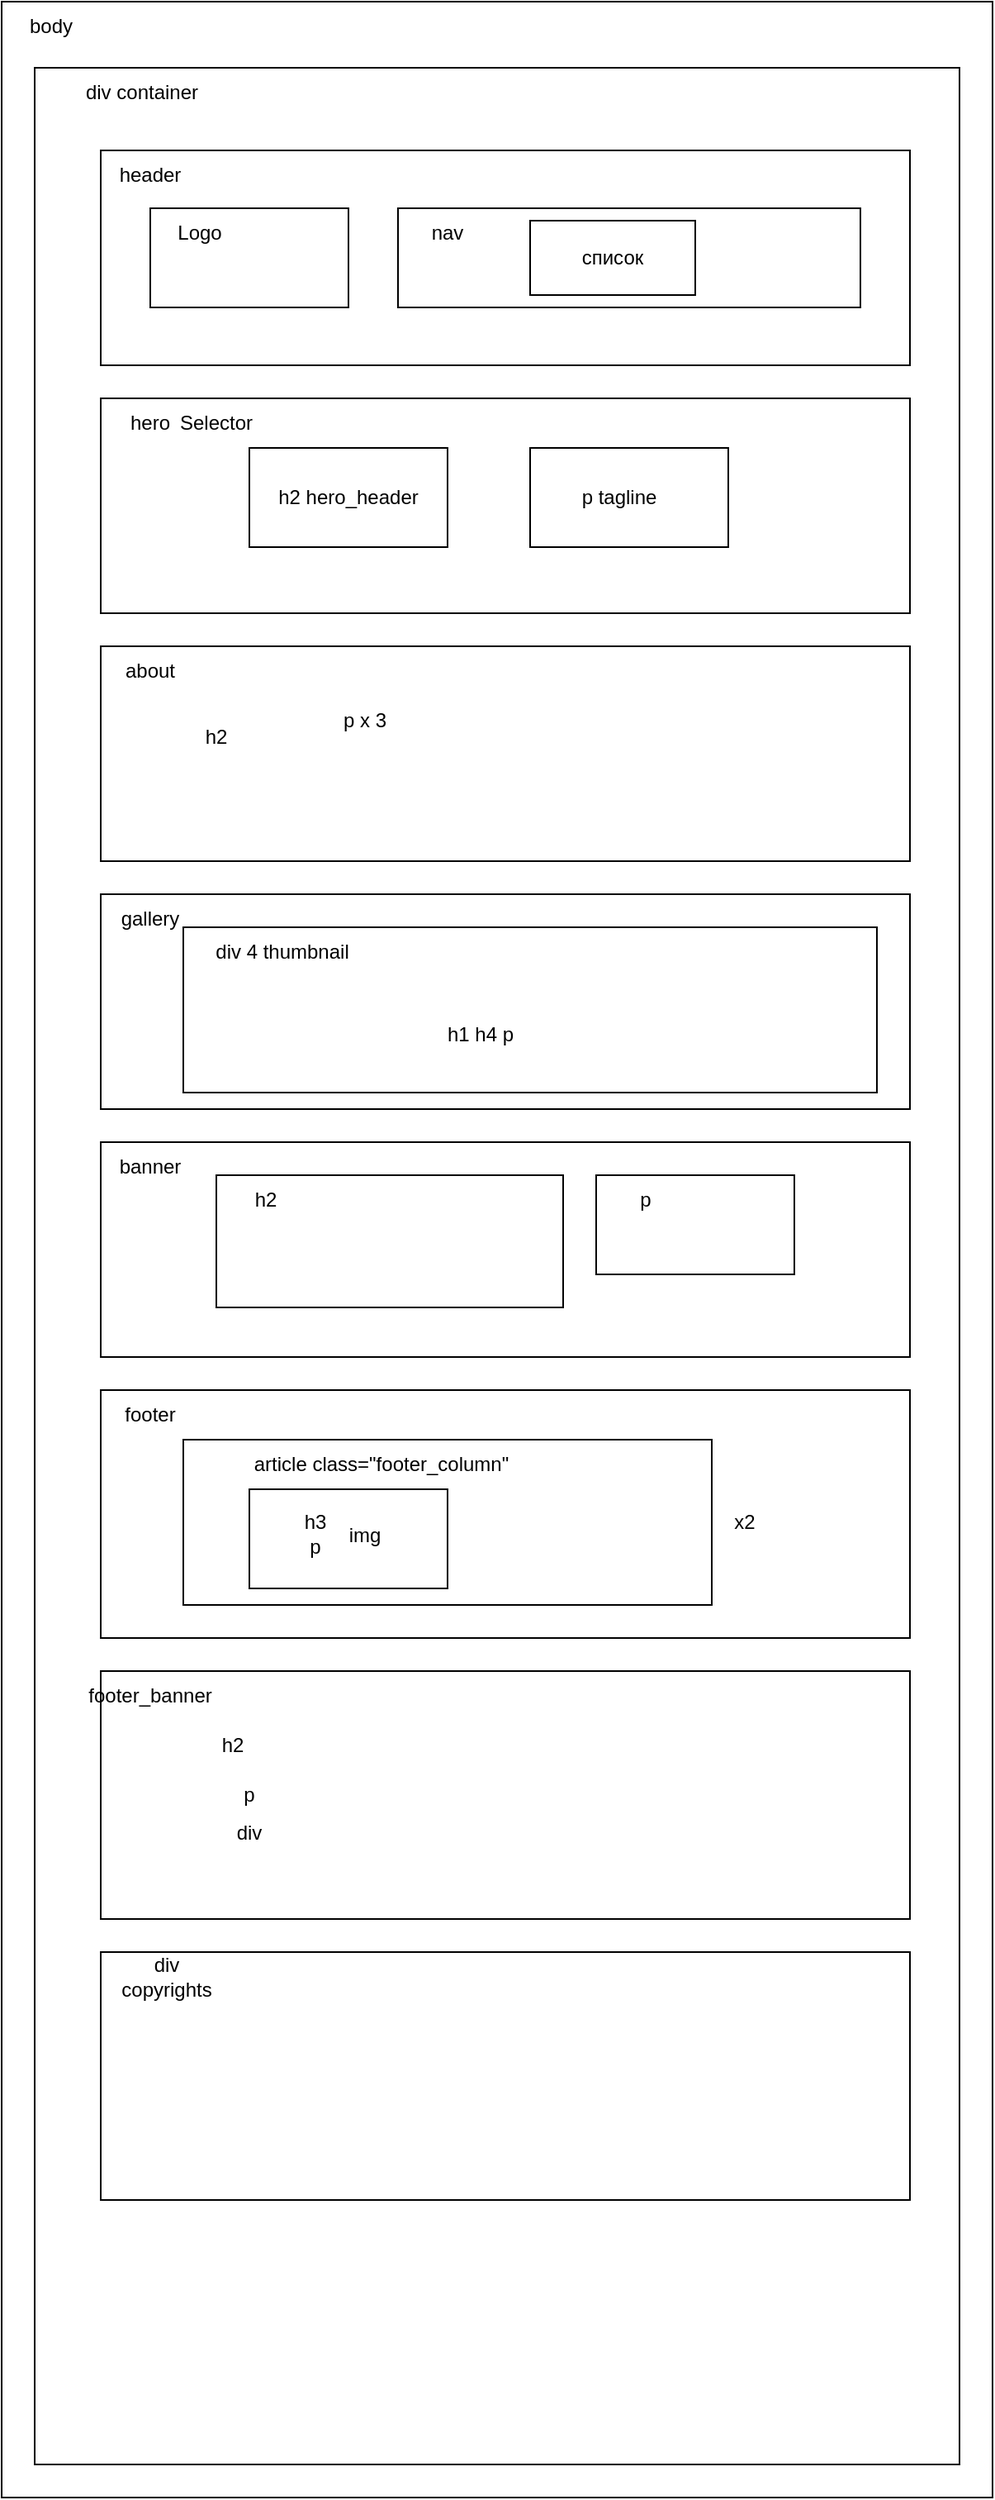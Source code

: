 <mxfile version="27.1.1">
  <diagram name="Страница — 1" id="8mNrDAgSAJgcNcNqsE_g">
    <mxGraphModel dx="1665" dy="785" grid="1" gridSize="10" guides="1" tooltips="1" connect="1" arrows="1" fold="1" page="1" pageScale="1" pageWidth="827" pageHeight="1169" math="0" shadow="0">
      <root>
        <mxCell id="0" />
        <mxCell id="1" parent="0" />
        <mxCell id="7GkWmPkb_DzOm6pwgH8S-1" value="" style="rounded=0;whiteSpace=wrap;html=1;" vertex="1" parent="1">
          <mxGeometry x="70" width="600" height="1510" as="geometry" />
        </mxCell>
        <mxCell id="7GkWmPkb_DzOm6pwgH8S-2" value="body" style="text;html=1;align=center;verticalAlign=middle;whiteSpace=wrap;rounded=0;" vertex="1" parent="1">
          <mxGeometry x="70" width="60" height="30" as="geometry" />
        </mxCell>
        <mxCell id="7GkWmPkb_DzOm6pwgH8S-3" value="" style="rounded=0;whiteSpace=wrap;html=1;" vertex="1" parent="1">
          <mxGeometry x="90" y="40" width="560" height="1450" as="geometry" />
        </mxCell>
        <mxCell id="7GkWmPkb_DzOm6pwgH8S-4" value="div container" style="text;html=1;align=center;verticalAlign=middle;whiteSpace=wrap;rounded=0;" vertex="1" parent="1">
          <mxGeometry x="90" y="40" width="130" height="30" as="geometry" />
        </mxCell>
        <mxCell id="7GkWmPkb_DzOm6pwgH8S-5" value="" style="rounded=0;whiteSpace=wrap;html=1;" vertex="1" parent="1">
          <mxGeometry x="130" y="90" width="490" height="130" as="geometry" />
        </mxCell>
        <mxCell id="7GkWmPkb_DzOm6pwgH8S-6" value="header" style="text;html=1;align=center;verticalAlign=middle;whiteSpace=wrap;rounded=0;" vertex="1" parent="1">
          <mxGeometry x="130" y="90" width="60" height="30" as="geometry" />
        </mxCell>
        <mxCell id="7GkWmPkb_DzOm6pwgH8S-7" value="" style="rounded=0;whiteSpace=wrap;html=1;" vertex="1" parent="1">
          <mxGeometry x="130" y="240" width="490" height="130" as="geometry" />
        </mxCell>
        <mxCell id="7GkWmPkb_DzOm6pwgH8S-8" value="hero" style="text;html=1;align=center;verticalAlign=middle;whiteSpace=wrap;rounded=0;" vertex="1" parent="1">
          <mxGeometry x="130" y="240" width="60" height="30" as="geometry" />
        </mxCell>
        <mxCell id="7GkWmPkb_DzOm6pwgH8S-9" value="" style="rounded=0;whiteSpace=wrap;html=1;" vertex="1" parent="1">
          <mxGeometry x="130" y="390" width="490" height="130" as="geometry" />
        </mxCell>
        <mxCell id="7GkWmPkb_DzOm6pwgH8S-10" value="about" style="text;html=1;align=center;verticalAlign=middle;whiteSpace=wrap;rounded=0;" vertex="1" parent="1">
          <mxGeometry x="130" y="390" width="60" height="30" as="geometry" />
        </mxCell>
        <mxCell id="7GkWmPkb_DzOm6pwgH8S-11" value="" style="rounded=0;whiteSpace=wrap;html=1;" vertex="1" parent="1">
          <mxGeometry x="130" y="540" width="490" height="130" as="geometry" />
        </mxCell>
        <mxCell id="7GkWmPkb_DzOm6pwgH8S-12" value="gallery" style="text;html=1;align=center;verticalAlign=middle;whiteSpace=wrap;rounded=0;" vertex="1" parent="1">
          <mxGeometry x="130" y="540" width="60" height="30" as="geometry" />
        </mxCell>
        <mxCell id="7GkWmPkb_DzOm6pwgH8S-13" value="" style="rounded=0;whiteSpace=wrap;html=1;" vertex="1" parent="1">
          <mxGeometry x="130" y="690" width="490" height="130" as="geometry" />
        </mxCell>
        <mxCell id="7GkWmPkb_DzOm6pwgH8S-14" value="banner" style="text;html=1;align=center;verticalAlign=middle;whiteSpace=wrap;rounded=0;" vertex="1" parent="1">
          <mxGeometry x="130" y="690" width="60" height="30" as="geometry" />
        </mxCell>
        <mxCell id="7GkWmPkb_DzOm6pwgH8S-15" value="" style="rounded=0;whiteSpace=wrap;html=1;" vertex="1" parent="1">
          <mxGeometry x="130" y="840" width="490" height="150" as="geometry" />
        </mxCell>
        <mxCell id="7GkWmPkb_DzOm6pwgH8S-16" value="footer" style="text;html=1;align=center;verticalAlign=middle;whiteSpace=wrap;rounded=0;" vertex="1" parent="1">
          <mxGeometry x="130" y="840" width="60" height="30" as="geometry" />
        </mxCell>
        <mxCell id="7GkWmPkb_DzOm6pwgH8S-17" value="" style="rounded=0;whiteSpace=wrap;html=1;" vertex="1" parent="1">
          <mxGeometry x="130" y="1010" width="490" height="150" as="geometry" />
        </mxCell>
        <mxCell id="7GkWmPkb_DzOm6pwgH8S-18" value="footer_banner" style="text;html=1;align=center;verticalAlign=middle;whiteSpace=wrap;rounded=0;" vertex="1" parent="1">
          <mxGeometry x="130" y="1010" width="60" height="30" as="geometry" />
        </mxCell>
        <mxCell id="7GkWmPkb_DzOm6pwgH8S-19" value="" style="rounded=0;whiteSpace=wrap;html=1;" vertex="1" parent="1">
          <mxGeometry x="160" y="125" width="120" height="60" as="geometry" />
        </mxCell>
        <mxCell id="7GkWmPkb_DzOm6pwgH8S-20" value="Logo" style="text;html=1;align=center;verticalAlign=middle;whiteSpace=wrap;rounded=0;" vertex="1" parent="1">
          <mxGeometry x="160" y="125" width="60" height="30" as="geometry" />
        </mxCell>
        <mxCell id="7GkWmPkb_DzOm6pwgH8S-21" value="" style="rounded=0;whiteSpace=wrap;html=1;" vertex="1" parent="1">
          <mxGeometry x="310" y="125" width="280" height="60" as="geometry" />
        </mxCell>
        <mxCell id="7GkWmPkb_DzOm6pwgH8S-22" value="nav" style="text;html=1;align=center;verticalAlign=middle;whiteSpace=wrap;rounded=0;" vertex="1" parent="1">
          <mxGeometry x="310" y="125" width="60" height="30" as="geometry" />
        </mxCell>
        <mxCell id="7GkWmPkb_DzOm6pwgH8S-23" value="список" style="rounded=0;whiteSpace=wrap;html=1;" vertex="1" parent="1">
          <mxGeometry x="390" y="132.5" width="100" height="45" as="geometry" />
        </mxCell>
        <mxCell id="7GkWmPkb_DzOm6pwgH8S-24" value="Selector" style="text;html=1;align=center;verticalAlign=middle;whiteSpace=wrap;rounded=0;" vertex="1" parent="1">
          <mxGeometry x="170" y="240" width="60" height="30" as="geometry" />
        </mxCell>
        <mxCell id="7GkWmPkb_DzOm6pwgH8S-25" value="" style="rounded=0;whiteSpace=wrap;html=1;" vertex="1" parent="1">
          <mxGeometry x="220" y="270" width="120" height="60" as="geometry" />
        </mxCell>
        <mxCell id="7GkWmPkb_DzOm6pwgH8S-26" value="h2&amp;nbsp;hero_header" style="text;html=1;align=center;verticalAlign=middle;whiteSpace=wrap;rounded=0;" vertex="1" parent="1">
          <mxGeometry x="250" y="285" width="60" height="30" as="geometry" />
        </mxCell>
        <mxCell id="7GkWmPkb_DzOm6pwgH8S-27" value="" style="rounded=0;whiteSpace=wrap;html=1;" vertex="1" parent="1">
          <mxGeometry x="390" y="270" width="120" height="60" as="geometry" />
        </mxCell>
        <mxCell id="7GkWmPkb_DzOm6pwgH8S-28" value="p&amp;nbsp;tagline" style="text;html=1;align=center;verticalAlign=middle;whiteSpace=wrap;rounded=0;" vertex="1" parent="1">
          <mxGeometry x="414" y="285" width="60" height="30" as="geometry" />
        </mxCell>
        <mxCell id="7GkWmPkb_DzOm6pwgH8S-29" value="h2" style="text;html=1;align=center;verticalAlign=middle;whiteSpace=wrap;rounded=0;" vertex="1" parent="1">
          <mxGeometry x="170" y="430" width="60" height="30" as="geometry" />
        </mxCell>
        <mxCell id="7GkWmPkb_DzOm6pwgH8S-30" value="p x 3" style="text;html=1;align=center;verticalAlign=middle;whiteSpace=wrap;rounded=0;" vertex="1" parent="1">
          <mxGeometry x="260" y="420" width="60" height="30" as="geometry" />
        </mxCell>
        <mxCell id="7GkWmPkb_DzOm6pwgH8S-33" value="" style="rounded=0;whiteSpace=wrap;html=1;" vertex="1" parent="1">
          <mxGeometry x="180" y="560" width="420" height="100" as="geometry" />
        </mxCell>
        <mxCell id="7GkWmPkb_DzOm6pwgH8S-31" value="div 4&amp;nbsp;thumbnail" style="text;html=1;align=center;verticalAlign=middle;whiteSpace=wrap;rounded=0;" vertex="1" parent="1">
          <mxGeometry x="180" y="560" width="120" height="30" as="geometry" />
        </mxCell>
        <mxCell id="7GkWmPkb_DzOm6pwgH8S-34" value="h1 h4 p" style="text;html=1;align=center;verticalAlign=middle;whiteSpace=wrap;rounded=0;" vertex="1" parent="1">
          <mxGeometry x="330" y="610" width="60" height="30" as="geometry" />
        </mxCell>
        <mxCell id="7GkWmPkb_DzOm6pwgH8S-35" value="" style="rounded=0;whiteSpace=wrap;html=1;" vertex="1" parent="1">
          <mxGeometry x="200" y="710" width="210" height="80" as="geometry" />
        </mxCell>
        <mxCell id="7GkWmPkb_DzOm6pwgH8S-36" value="h2" style="text;html=1;align=center;verticalAlign=middle;whiteSpace=wrap;rounded=0;" vertex="1" parent="1">
          <mxGeometry x="200" y="710" width="60" height="30" as="geometry" />
        </mxCell>
        <mxCell id="7GkWmPkb_DzOm6pwgH8S-37" value="" style="rounded=0;whiteSpace=wrap;html=1;" vertex="1" parent="1">
          <mxGeometry x="430" y="710" width="120" height="60" as="geometry" />
        </mxCell>
        <mxCell id="7GkWmPkb_DzOm6pwgH8S-38" value="p" style="text;html=1;align=center;verticalAlign=middle;whiteSpace=wrap;rounded=0;" vertex="1" parent="1">
          <mxGeometry x="430" y="710" width="60" height="30" as="geometry" />
        </mxCell>
        <mxCell id="7GkWmPkb_DzOm6pwgH8S-39" value="" style="rounded=0;whiteSpace=wrap;html=1;" vertex="1" parent="1">
          <mxGeometry x="180" y="870" width="320" height="100" as="geometry" />
        </mxCell>
        <mxCell id="7GkWmPkb_DzOm6pwgH8S-40" value="article class=&quot;footer_column&quot;" style="text;html=1;align=center;verticalAlign=middle;whiteSpace=wrap;rounded=0;" vertex="1" parent="1">
          <mxGeometry x="180" y="870" width="240" height="30" as="geometry" />
        </mxCell>
        <mxCell id="7GkWmPkb_DzOm6pwgH8S-44" value="" style="rounded=0;whiteSpace=wrap;html=1;" vertex="1" parent="1">
          <mxGeometry x="220" y="900" width="120" height="60" as="geometry" />
        </mxCell>
        <mxCell id="7GkWmPkb_DzOm6pwgH8S-41" value="h3" style="text;html=1;align=center;verticalAlign=middle;whiteSpace=wrap;rounded=0;" vertex="1" parent="1">
          <mxGeometry x="230" y="905" width="60" height="30" as="geometry" />
        </mxCell>
        <mxCell id="7GkWmPkb_DzOm6pwgH8S-42" value="p" style="text;html=1;align=center;verticalAlign=middle;whiteSpace=wrap;rounded=0;" vertex="1" parent="1">
          <mxGeometry x="230" y="920" width="60" height="30" as="geometry" />
        </mxCell>
        <mxCell id="7GkWmPkb_DzOm6pwgH8S-43" value="img&lt;div&gt;&lt;br&gt;&lt;/div&gt;" style="text;html=1;align=center;verticalAlign=middle;whiteSpace=wrap;rounded=0;" vertex="1" parent="1">
          <mxGeometry x="260" y="920" width="60" height="30" as="geometry" />
        </mxCell>
        <mxCell id="7GkWmPkb_DzOm6pwgH8S-45" value="x2" style="text;html=1;align=center;verticalAlign=middle;whiteSpace=wrap;rounded=0;" vertex="1" parent="1">
          <mxGeometry x="490" y="905" width="60" height="30" as="geometry" />
        </mxCell>
        <mxCell id="7GkWmPkb_DzOm6pwgH8S-46" value="h2" style="text;html=1;align=center;verticalAlign=middle;whiteSpace=wrap;rounded=0;" vertex="1" parent="1">
          <mxGeometry x="180" y="1040" width="60" height="30" as="geometry" />
        </mxCell>
        <mxCell id="7GkWmPkb_DzOm6pwgH8S-47" value="p" style="text;html=1;align=center;verticalAlign=middle;whiteSpace=wrap;rounded=0;" vertex="1" parent="1">
          <mxGeometry x="190" y="1070" width="60" height="30" as="geometry" />
        </mxCell>
        <mxCell id="7GkWmPkb_DzOm6pwgH8S-48" value="div&lt;div&gt;&lt;br&gt;&lt;/div&gt;" style="text;html=1;align=center;verticalAlign=middle;whiteSpace=wrap;rounded=0;" vertex="1" parent="1">
          <mxGeometry x="190" y="1100" width="60" height="30" as="geometry" />
        </mxCell>
        <mxCell id="7GkWmPkb_DzOm6pwgH8S-50" value="" style="rounded=0;whiteSpace=wrap;html=1;" vertex="1" parent="1">
          <mxGeometry x="130" y="1180" width="490" height="150" as="geometry" />
        </mxCell>
        <mxCell id="7GkWmPkb_DzOm6pwgH8S-51" value="div copyrights" style="text;html=1;align=center;verticalAlign=middle;whiteSpace=wrap;rounded=0;" vertex="1" parent="1">
          <mxGeometry x="140" y="1180" width="60" height="30" as="geometry" />
        </mxCell>
      </root>
    </mxGraphModel>
  </diagram>
</mxfile>
